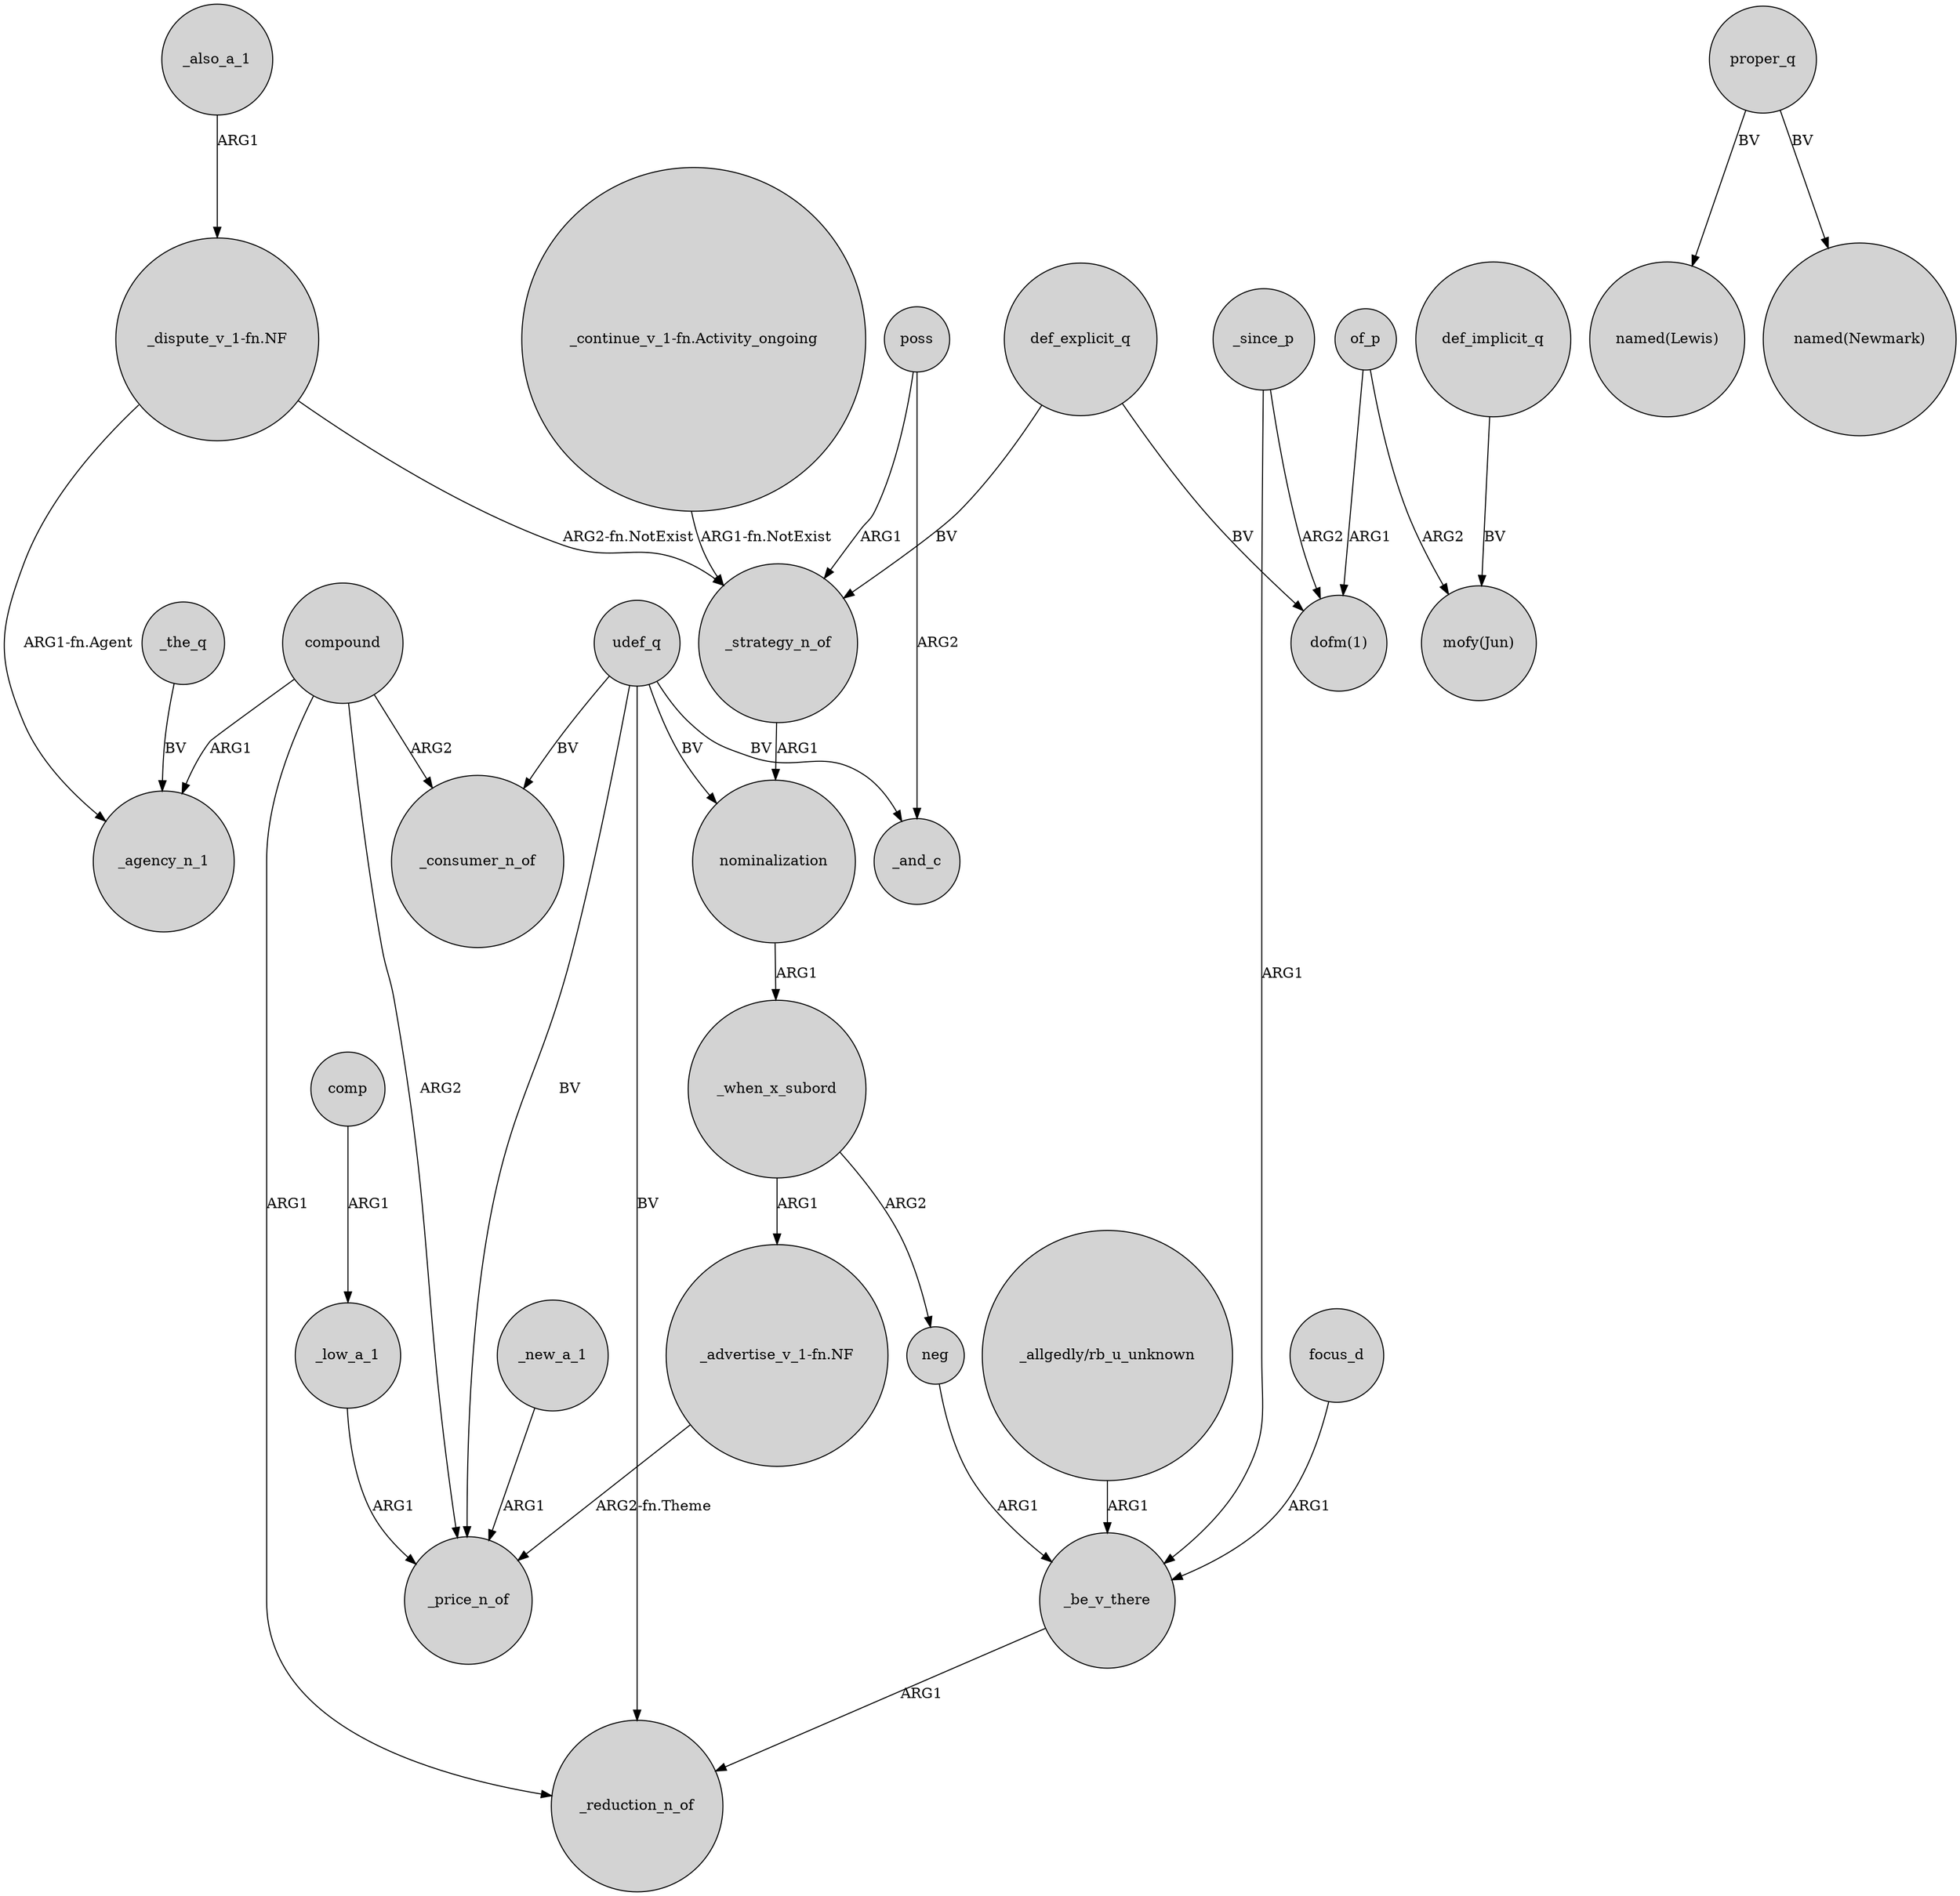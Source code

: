 digraph {
	node [shape=circle style=filled]
	_the_q -> _agency_n_1 [label=BV]
	compound -> _agency_n_1 [label=ARG1]
	compound -> _price_n_of [label=ARG2]
	poss -> _and_c [label=ARG2]
	udef_q -> _price_n_of [label=BV]
	_be_v_there -> _reduction_n_of [label=ARG1]
	poss -> _strategy_n_of [label=ARG1]
	proper_q -> "named(Lewis)" [label=BV]
	nominalization -> _when_x_subord [label=ARG1]
	_new_a_1 -> _price_n_of [label=ARG1]
	of_p -> "mofy(Jun)" [label=ARG2]
	udef_q -> _reduction_n_of [label=BV]
	_also_a_1 -> "_dispute_v_1-fn.NF" [label=ARG1]
	"_allgedly/rb_u_unknown" -> _be_v_there [label=ARG1]
	proper_q -> "named(Newmark)" [label=BV]
	def_implicit_q -> "mofy(Jun)" [label=BV]
	_when_x_subord -> neg [label=ARG2]
	_when_x_subord -> "_advertise_v_1-fn.NF" [label=ARG1]
	"_continue_v_1-fn.Activity_ongoing" -> _strategy_n_of [label="ARG1-fn.NotExist"]
	def_explicit_q -> "dofm(1)" [label=BV]
	"_dispute_v_1-fn.NF" -> _agency_n_1 [label="ARG1-fn.Agent"]
	udef_q -> _consumer_n_of [label=BV]
	udef_q -> nominalization [label=BV]
	compound -> _reduction_n_of [label=ARG1]
	of_p -> "dofm(1)" [label=ARG1]
	focus_d -> _be_v_there [label=ARG1]
	compound -> _consumer_n_of [label=ARG2]
	_since_p -> "dofm(1)" [label=ARG2]
	def_explicit_q -> _strategy_n_of [label=BV]
	neg -> _be_v_there [label=ARG1]
	"_dispute_v_1-fn.NF" -> _strategy_n_of [label="ARG2-fn.NotExist"]
	_since_p -> _be_v_there [label=ARG1]
	"_advertise_v_1-fn.NF" -> _price_n_of [label="ARG2-fn.Theme"]
	udef_q -> _and_c [label=BV]
	_low_a_1 -> _price_n_of [label=ARG1]
	_strategy_n_of -> nominalization [label=ARG1]
	comp -> _low_a_1 [label=ARG1]
}
